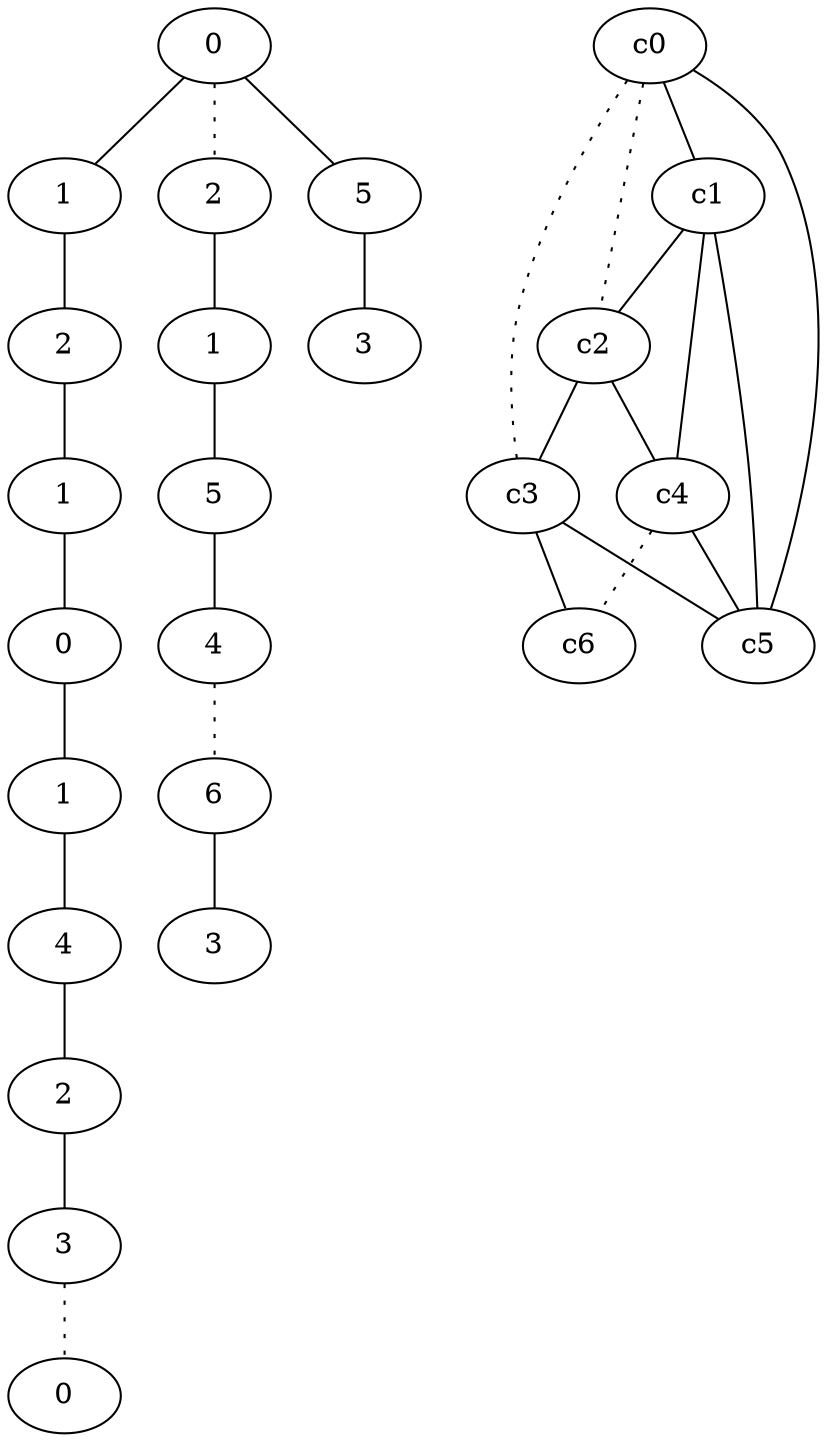 graph {
a0[label=0];
a1[label=1];
a2[label=2];
a3[label=1];
a4[label=0];
a5[label=1];
a6[label=4];
a7[label=2];
a8[label=3];
a9[label=0];
a10[label=2];
a11[label=1];
a12[label=5];
a13[label=4];
a14[label=6];
a15[label=3];
a16[label=5];
a17[label=3];
a0 -- a1;
a0 -- a10 [style=dotted];
a0 -- a16;
a1 -- a2;
a2 -- a3;
a3 -- a4;
a4 -- a5;
a5 -- a6;
a6 -- a7;
a7 -- a8;
a8 -- a9 [style=dotted];
a10 -- a11;
a11 -- a12;
a12 -- a13;
a13 -- a14 [style=dotted];
a14 -- a15;
a16 -- a17;
c0 -- c1;
c0 -- c2 [style=dotted];
c0 -- c3 [style=dotted];
c0 -- c5;
c1 -- c2;
c1 -- c4;
c1 -- c5;
c2 -- c3;
c2 -- c4;
c3 -- c5;
c3 -- c6;
c4 -- c5;
c4 -- c6 [style=dotted];
}
